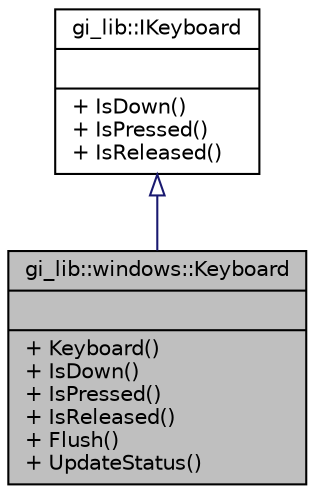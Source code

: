 digraph "gi_lib::windows::Keyboard"
{
  edge [fontname="Helvetica",fontsize="10",labelfontname="Helvetica",labelfontsize="10"];
  node [fontname="Helvetica",fontsize="10",shape=record];
  Node1 [label="{gi_lib::windows::Keyboard\n||+ Keyboard()\l+ IsDown()\l+ IsPressed()\l+ IsReleased()\l+ Flush()\l+ UpdateStatus()\l}",height=0.2,width=0.4,color="black", fillcolor="grey75", style="filled", fontcolor="black"];
  Node2 -> Node1 [dir="back",color="midnightblue",fontsize="10",style="solid",arrowtail="onormal",fontname="Helvetica"];
  Node2 [label="{gi_lib::IKeyboard\n||+ IsDown()\l+ IsPressed()\l+ IsReleased()\l}",height=0.2,width=0.4,color="black", fillcolor="white", style="filled",URL="$classgi__lib_1_1_i_keyboard.html",tooltip="Represents the status of the keyboard. "];
}
